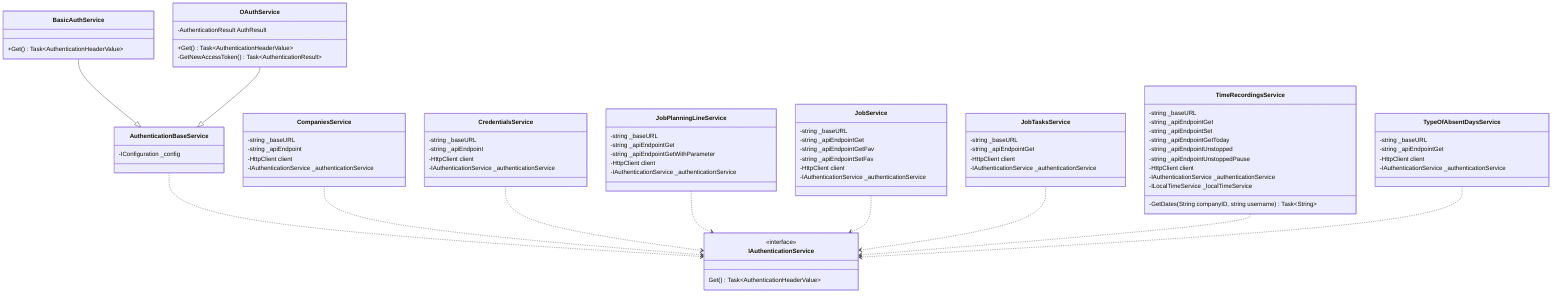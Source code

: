 classDiagram
    class IAuthenticationService
    <<interface>> IAuthenticationService
    IAuthenticationService: Get() Task~AuthenticationHeaderValue~

    class AuthenticationBaseService
    AuthenticationBaseService ..> IAuthenticationService
    AuthenticationBaseService: -IConfiguration _config

    class BasicAuthService
    BasicAuthService --|> AuthenticationBaseService
    BasicAuthService: +Get() Task~AuthenticationHeaderValue~

    class OAuthService
    OAuthService --|> AuthenticationBaseService
    OAuthService: -AuthenticationResult AuthResult
    OAuthService: +Get() Task~AuthenticationHeaderValue~
    OAuthService: -GetNewAccessToken() Task~AuthenticationResult~

    class CompaniesService
    CompaniesService ..> IAuthenticationService
    CompaniesService: -string _baseURL
    CompaniesService: -string _apiEndpoint
    CompaniesService: -HttpClient client
    CompaniesService: -IAuthenticationService _authenticationService

    class CredentialsService
    CredentialsService ..> IAuthenticationService
    CredentialsService: -string _baseURL
    CredentialsService: -string _apiEndpoint
    CredentialsService: -HttpClient client
    CredentialsService: -IAuthenticationService _authenticationService

    class JobPlanningLineService
    JobPlanningLineService ..> IAuthenticationService
    JobPlanningLineService: -string _baseURL
    JobPlanningLineService: -string _apiEndpointGet
    JobPlanningLineService: -string _apiEndpointGetWithParameter
    JobPlanningLineService: -HttpClient client
    JobPlanningLineService: -IAuthenticationService _authenticationService

    class JobService
    JobService ..> IAuthenticationService
    JobService: -string _baseURL
    JobService: -string _apiEndpointGet
    JobService: -string _apiEndpointGetFav
    JobService: -string _apiEndpointSetFav
    JobService: -HttpClient client
    JobService: -IAuthenticationService _authenticationService

    class JobTasksService
    JobTasksService ..> IAuthenticationService
    JobTasksService: -string _baseURL
    JobTasksService: -string _apiEndpointGet
    JobTasksService: -HttpClient client
    JobTasksService: -IAuthenticationService _authenticationService

    class TimeRecordingsService
    TimeRecordingsService ..> IAuthenticationService
    TimeRecordingsService: -string _baseURL
    TimeRecordingsService: -string _apiEndpointGet
    TimeRecordingsService: -string _apiEndpointSet
    TimeRecordingsService: -string _apiEndpointGetToday
    TimeRecordingsService: -string _apiEndpointUnstopped
    TimeRecordingsService: -string _apiEndpointUnstoppedPause
    TimeRecordingsService: -HttpClient client
    TimeRecordingsService: -IAuthenticationService _authenticationService
    TimeRecordingsService: -ILocalTimeService _localTimeService
    TimeRecordingsService: -GetDates(String companyID, string username) Task~String~

    class TypeOfAbsentDaysService
    TypeOfAbsentDaysService ..> IAuthenticationService
    TypeOfAbsentDaysService: -string _baseURL
    TypeOfAbsentDaysService: -string _apiEndpointGet
    TypeOfAbsentDaysService: -HttpClient client
    TypeOfAbsentDaysService: -IAuthenticationService _authenticationService